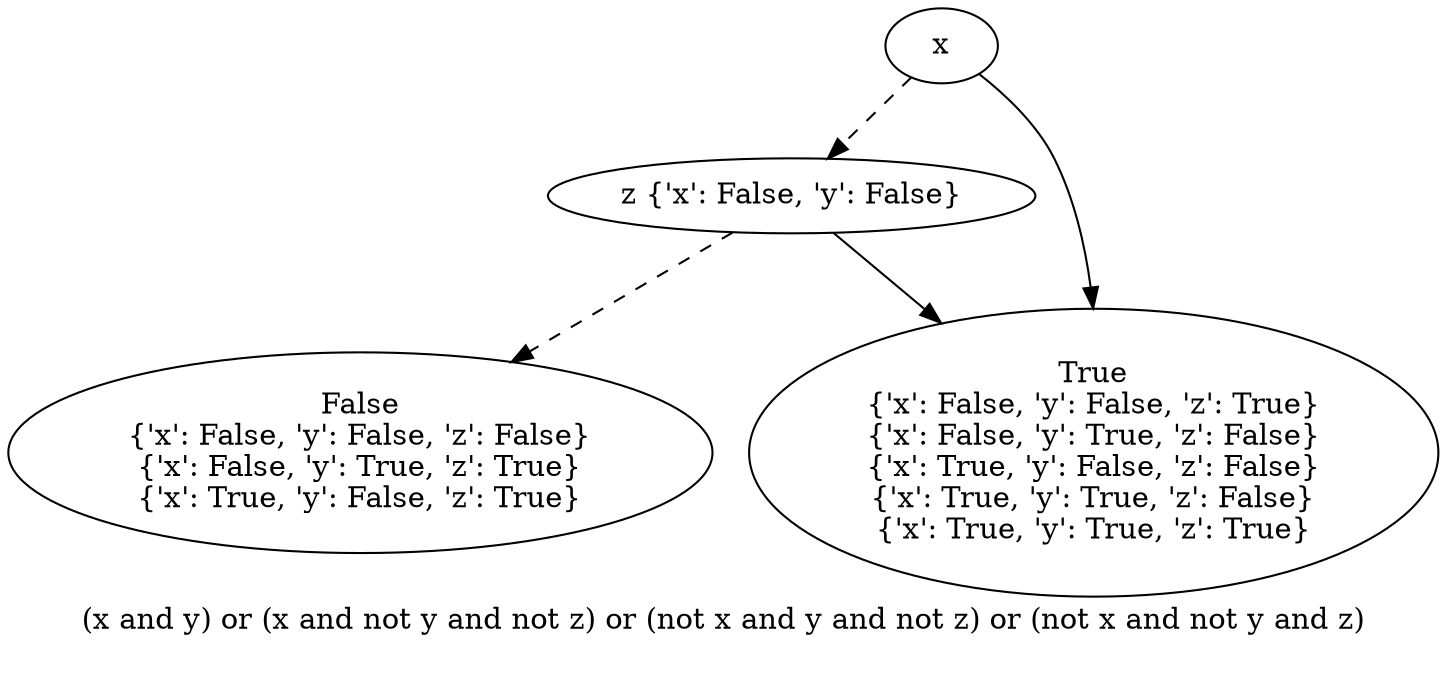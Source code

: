 digraph{
label="(x and y) or (x and not y and not z) or (not x and y and not z) or (not x and not y and z)\n\n"
2889594663024[label=x]2889590498528[label="z {'x': False, 'y': False}"]
2889594663024 -> 2889590498528[style=dashed]
2889593742704[label="False
{'x': False, 'y': False, 'z': False}
{'x': False, 'y': True, 'z': True}
{'x': True, 'y': False, 'z': True}"]
2889590498528 -> 2889593742704[style=dashed]
2889593742880[label="True
{'x': False, 'y': False, 'z': True}
{'x': False, 'y': True, 'z': False}
{'x': True, 'y': False, 'z': False}
{'x': True, 'y': True, 'z': False}
{'x': True, 'y': True, 'z': True}"]
2889590498528 -> 2889593742880
2889593742880[label="True
{'x': False, 'y': False, 'z': True}
{'x': False, 'y': True, 'z': False}
{'x': True, 'y': False, 'z': False}
{'x': True, 'y': True, 'z': False}
{'x': True, 'y': True, 'z': True}"]
2889594663024 -> 2889593742880
}